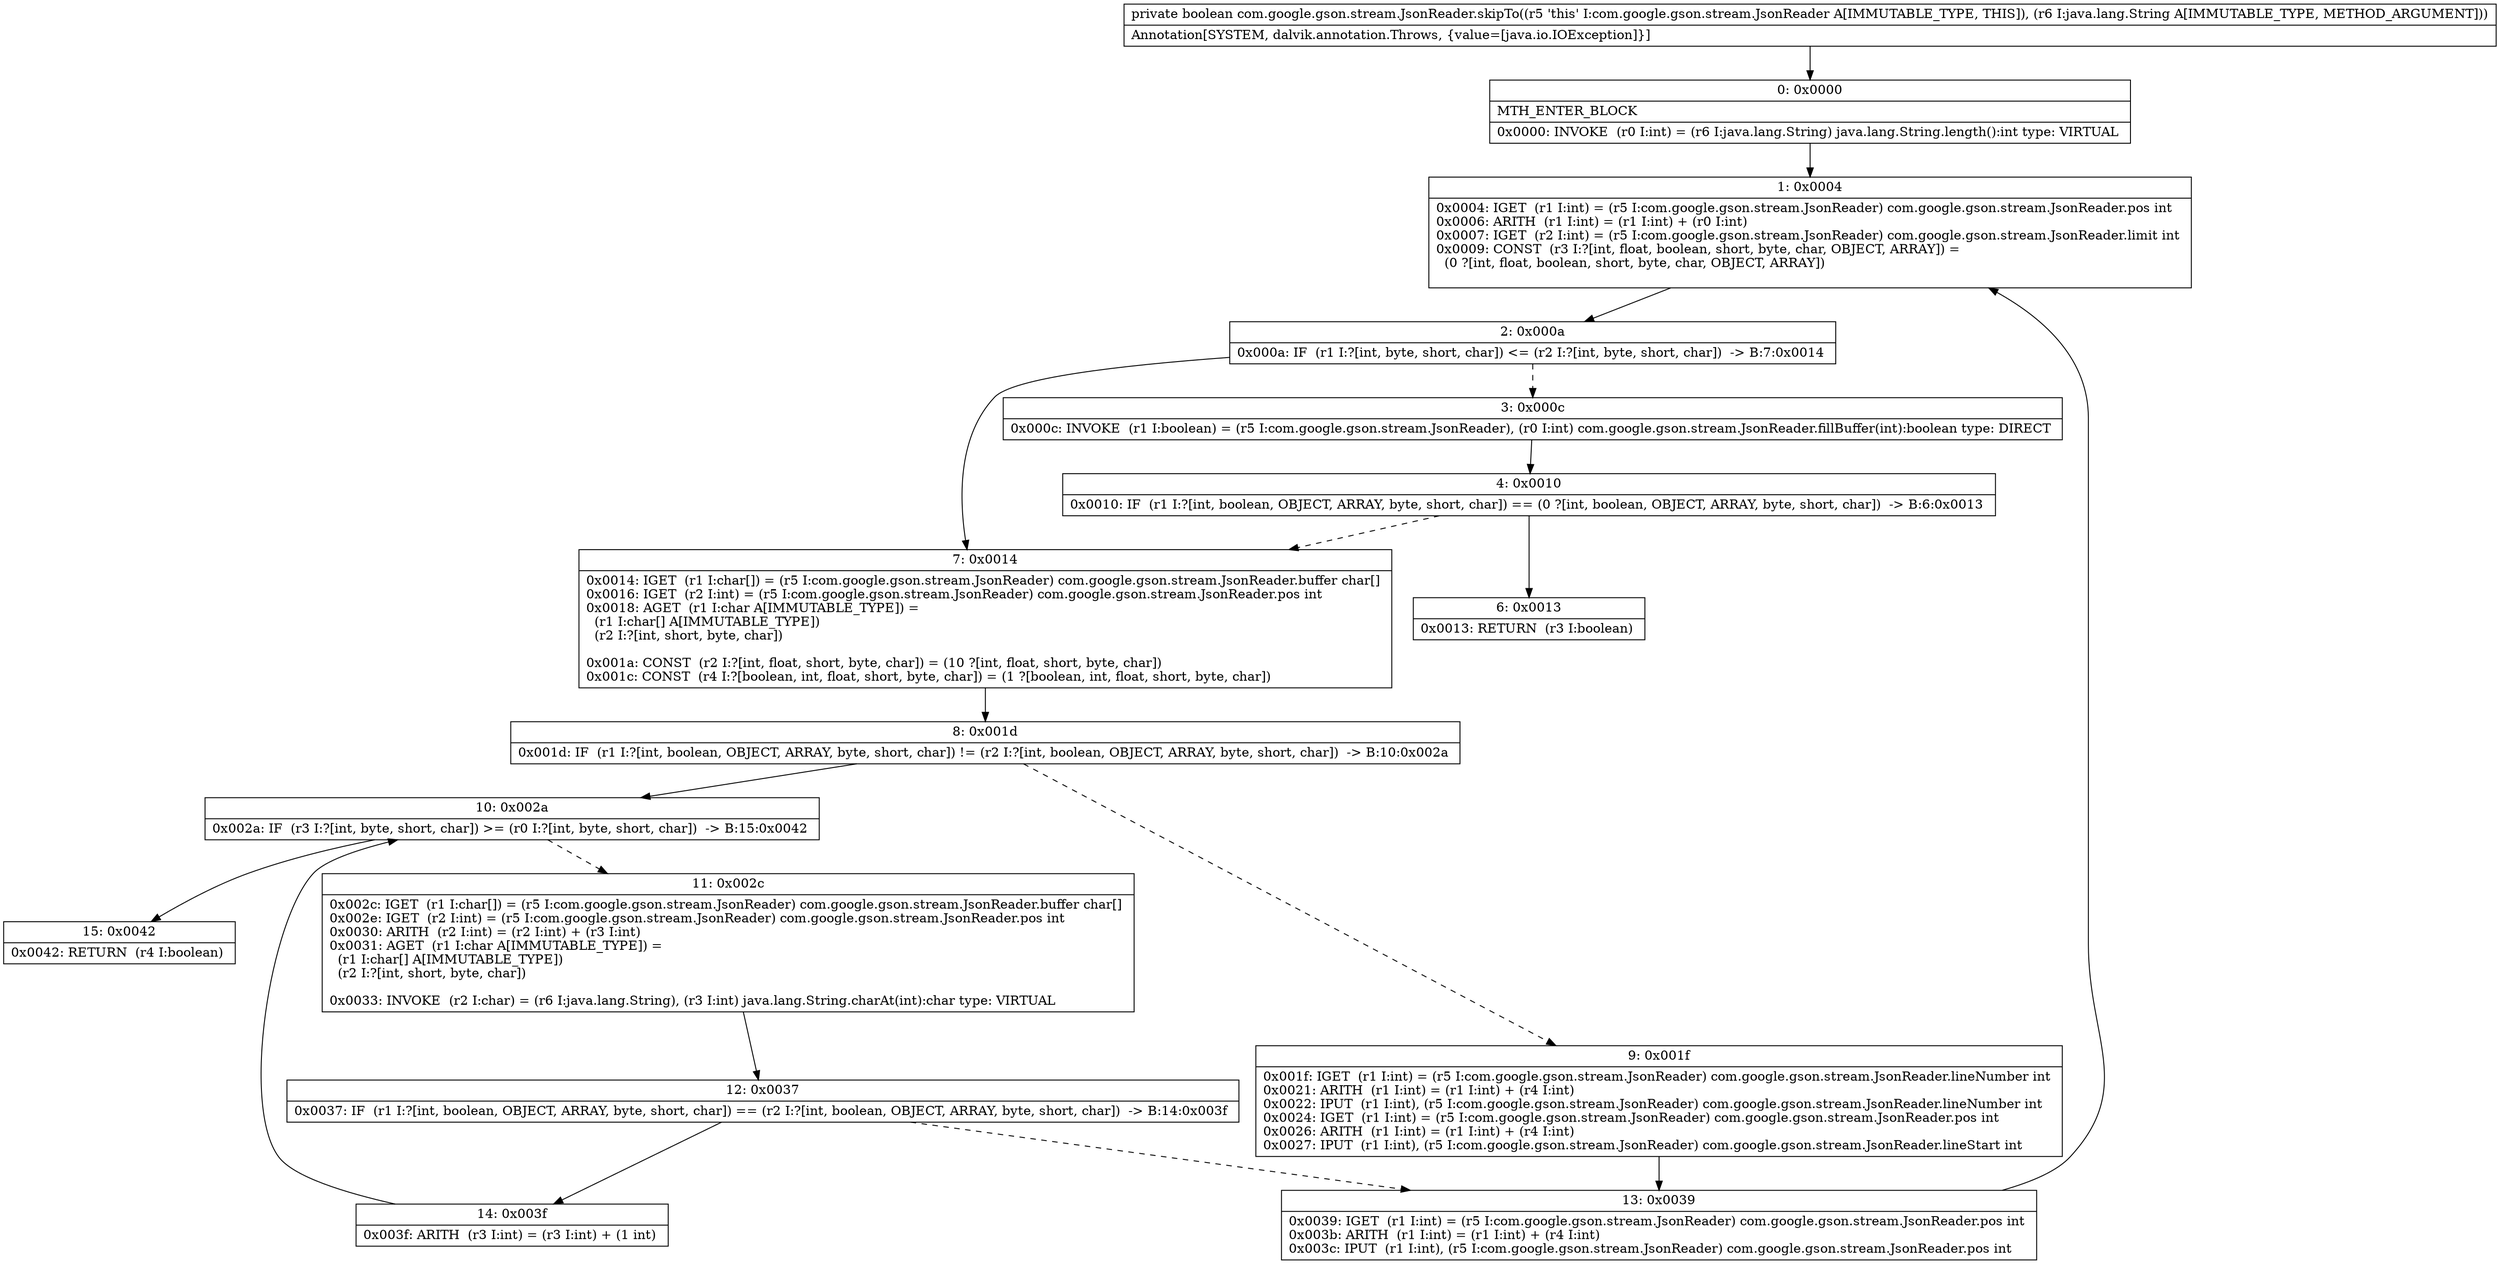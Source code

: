 digraph "CFG forcom.google.gson.stream.JsonReader.skipTo(Ljava\/lang\/String;)Z" {
Node_0 [shape=record,label="{0\:\ 0x0000|MTH_ENTER_BLOCK\l|0x0000: INVOKE  (r0 I:int) = (r6 I:java.lang.String) java.lang.String.length():int type: VIRTUAL \l}"];
Node_1 [shape=record,label="{1\:\ 0x0004|0x0004: IGET  (r1 I:int) = (r5 I:com.google.gson.stream.JsonReader) com.google.gson.stream.JsonReader.pos int \l0x0006: ARITH  (r1 I:int) = (r1 I:int) + (r0 I:int) \l0x0007: IGET  (r2 I:int) = (r5 I:com.google.gson.stream.JsonReader) com.google.gson.stream.JsonReader.limit int \l0x0009: CONST  (r3 I:?[int, float, boolean, short, byte, char, OBJECT, ARRAY]) = \l  (0 ?[int, float, boolean, short, byte, char, OBJECT, ARRAY])\l \l}"];
Node_2 [shape=record,label="{2\:\ 0x000a|0x000a: IF  (r1 I:?[int, byte, short, char]) \<= (r2 I:?[int, byte, short, char])  \-\> B:7:0x0014 \l}"];
Node_3 [shape=record,label="{3\:\ 0x000c|0x000c: INVOKE  (r1 I:boolean) = (r5 I:com.google.gson.stream.JsonReader), (r0 I:int) com.google.gson.stream.JsonReader.fillBuffer(int):boolean type: DIRECT \l}"];
Node_4 [shape=record,label="{4\:\ 0x0010|0x0010: IF  (r1 I:?[int, boolean, OBJECT, ARRAY, byte, short, char]) == (0 ?[int, boolean, OBJECT, ARRAY, byte, short, char])  \-\> B:6:0x0013 \l}"];
Node_6 [shape=record,label="{6\:\ 0x0013|0x0013: RETURN  (r3 I:boolean) \l}"];
Node_7 [shape=record,label="{7\:\ 0x0014|0x0014: IGET  (r1 I:char[]) = (r5 I:com.google.gson.stream.JsonReader) com.google.gson.stream.JsonReader.buffer char[] \l0x0016: IGET  (r2 I:int) = (r5 I:com.google.gson.stream.JsonReader) com.google.gson.stream.JsonReader.pos int \l0x0018: AGET  (r1 I:char A[IMMUTABLE_TYPE]) = \l  (r1 I:char[] A[IMMUTABLE_TYPE])\l  (r2 I:?[int, short, byte, char])\l \l0x001a: CONST  (r2 I:?[int, float, short, byte, char]) = (10 ?[int, float, short, byte, char]) \l0x001c: CONST  (r4 I:?[boolean, int, float, short, byte, char]) = (1 ?[boolean, int, float, short, byte, char]) \l}"];
Node_8 [shape=record,label="{8\:\ 0x001d|0x001d: IF  (r1 I:?[int, boolean, OBJECT, ARRAY, byte, short, char]) != (r2 I:?[int, boolean, OBJECT, ARRAY, byte, short, char])  \-\> B:10:0x002a \l}"];
Node_9 [shape=record,label="{9\:\ 0x001f|0x001f: IGET  (r1 I:int) = (r5 I:com.google.gson.stream.JsonReader) com.google.gson.stream.JsonReader.lineNumber int \l0x0021: ARITH  (r1 I:int) = (r1 I:int) + (r4 I:int) \l0x0022: IPUT  (r1 I:int), (r5 I:com.google.gson.stream.JsonReader) com.google.gson.stream.JsonReader.lineNumber int \l0x0024: IGET  (r1 I:int) = (r5 I:com.google.gson.stream.JsonReader) com.google.gson.stream.JsonReader.pos int \l0x0026: ARITH  (r1 I:int) = (r1 I:int) + (r4 I:int) \l0x0027: IPUT  (r1 I:int), (r5 I:com.google.gson.stream.JsonReader) com.google.gson.stream.JsonReader.lineStart int \l}"];
Node_10 [shape=record,label="{10\:\ 0x002a|0x002a: IF  (r3 I:?[int, byte, short, char]) \>= (r0 I:?[int, byte, short, char])  \-\> B:15:0x0042 \l}"];
Node_11 [shape=record,label="{11\:\ 0x002c|0x002c: IGET  (r1 I:char[]) = (r5 I:com.google.gson.stream.JsonReader) com.google.gson.stream.JsonReader.buffer char[] \l0x002e: IGET  (r2 I:int) = (r5 I:com.google.gson.stream.JsonReader) com.google.gson.stream.JsonReader.pos int \l0x0030: ARITH  (r2 I:int) = (r2 I:int) + (r3 I:int) \l0x0031: AGET  (r1 I:char A[IMMUTABLE_TYPE]) = \l  (r1 I:char[] A[IMMUTABLE_TYPE])\l  (r2 I:?[int, short, byte, char])\l \l0x0033: INVOKE  (r2 I:char) = (r6 I:java.lang.String), (r3 I:int) java.lang.String.charAt(int):char type: VIRTUAL \l}"];
Node_12 [shape=record,label="{12\:\ 0x0037|0x0037: IF  (r1 I:?[int, boolean, OBJECT, ARRAY, byte, short, char]) == (r2 I:?[int, boolean, OBJECT, ARRAY, byte, short, char])  \-\> B:14:0x003f \l}"];
Node_13 [shape=record,label="{13\:\ 0x0039|0x0039: IGET  (r1 I:int) = (r5 I:com.google.gson.stream.JsonReader) com.google.gson.stream.JsonReader.pos int \l0x003b: ARITH  (r1 I:int) = (r1 I:int) + (r4 I:int) \l0x003c: IPUT  (r1 I:int), (r5 I:com.google.gson.stream.JsonReader) com.google.gson.stream.JsonReader.pos int \l}"];
Node_14 [shape=record,label="{14\:\ 0x003f|0x003f: ARITH  (r3 I:int) = (r3 I:int) + (1 int) \l}"];
Node_15 [shape=record,label="{15\:\ 0x0042|0x0042: RETURN  (r4 I:boolean) \l}"];
MethodNode[shape=record,label="{private boolean com.google.gson.stream.JsonReader.skipTo((r5 'this' I:com.google.gson.stream.JsonReader A[IMMUTABLE_TYPE, THIS]), (r6 I:java.lang.String A[IMMUTABLE_TYPE, METHOD_ARGUMENT]))  | Annotation[SYSTEM, dalvik.annotation.Throws, \{value=[java.io.IOException]\}]\l}"];
MethodNode -> Node_0;
Node_0 -> Node_1;
Node_1 -> Node_2;
Node_2 -> Node_3[style=dashed];
Node_2 -> Node_7;
Node_3 -> Node_4;
Node_4 -> Node_6;
Node_4 -> Node_7[style=dashed];
Node_7 -> Node_8;
Node_8 -> Node_9[style=dashed];
Node_8 -> Node_10;
Node_9 -> Node_13;
Node_10 -> Node_11[style=dashed];
Node_10 -> Node_15;
Node_11 -> Node_12;
Node_12 -> Node_13[style=dashed];
Node_12 -> Node_14;
Node_13 -> Node_1;
Node_14 -> Node_10;
}

